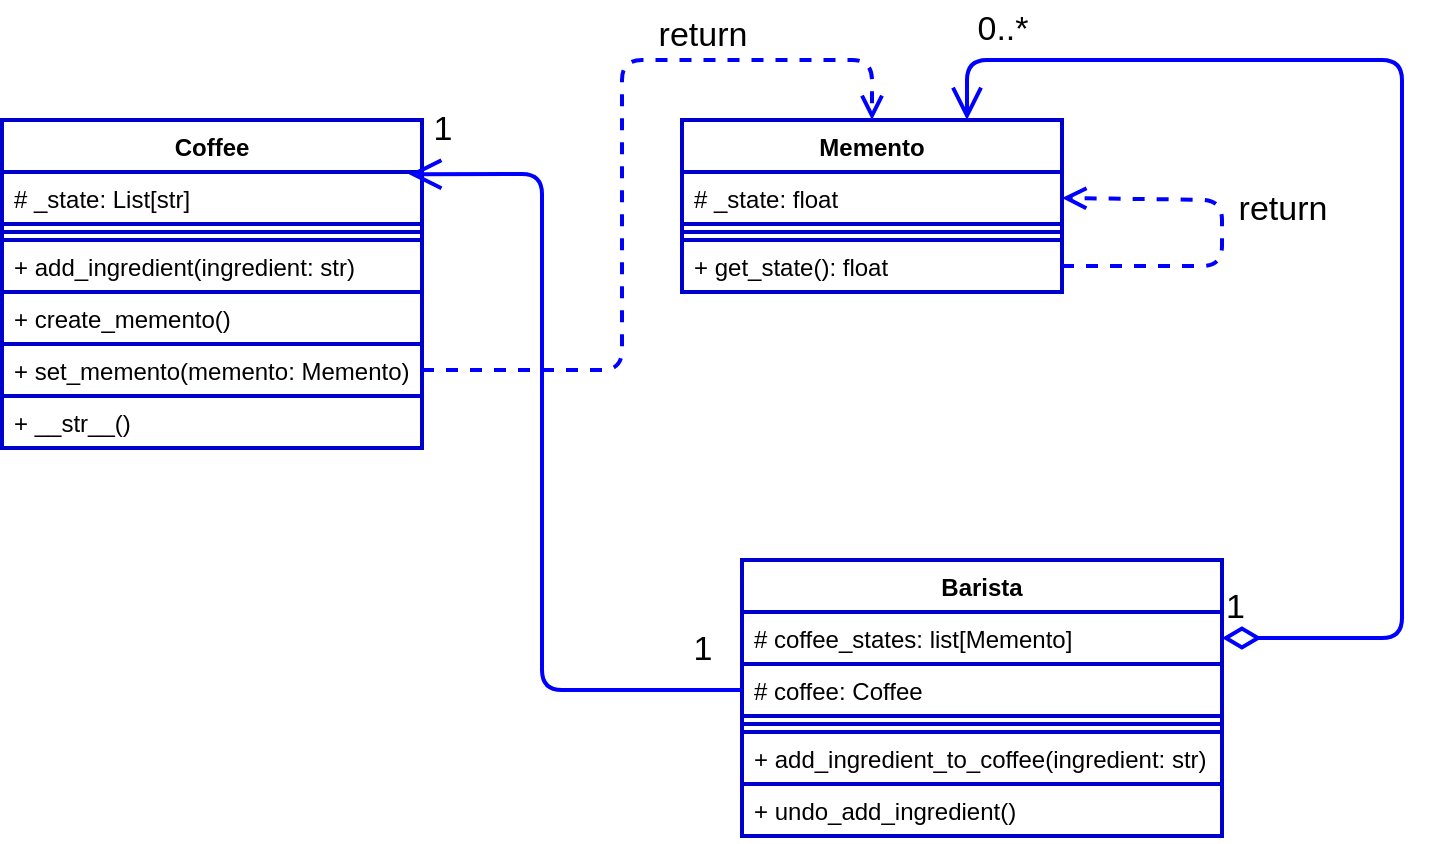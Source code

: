 <mxfile version="21.3.8" type="device">
  <diagram id="rMDzpAvi1Z5TIvFdFDTP" name="Page-1">
    <mxGraphModel dx="1081" dy="521" grid="1" gridSize="10" guides="1" tooltips="1" connect="1" arrows="1" fold="1" page="1" pageScale="1" pageWidth="850" pageHeight="1100" background="#ffffff" math="0" shadow="0">
      <root>
        <mxCell id="0" />
        <mxCell id="1" parent="0" />
        <mxCell id="2" value="Coffee" style="swimlane;fontStyle=1;align=center;verticalAlign=top;childLayout=stackLayout;horizontal=1;startSize=26;horizontalStack=0;resizeParent=1;resizeParentMax=0;resizeLast=0;collapsible=1;marginBottom=0;fontColor=#000000;strokeColor=#0000CC;strokeWidth=2;fillColor=#FFFFFF;" parent="1" vertex="1">
          <mxGeometry x="170" y="140" width="210" height="164" as="geometry" />
        </mxCell>
        <mxCell id="7" value="# _state: List[str]" style="text;align=left;verticalAlign=top;spacingLeft=4;spacingRight=4;overflow=hidden;rotatable=0;points=[[0,0.5],[1,0.5]];portConstraint=eastwest;fontColor=#000000;strokeColor=#0000CC;strokeWidth=2;fillColor=#FFFFFF;" parent="2" vertex="1">
          <mxGeometry y="26" width="210" height="26" as="geometry" />
        </mxCell>
        <mxCell id="3" value="" style="line;strokeWidth=2;align=left;verticalAlign=middle;spacingTop=-1;spacingLeft=3;spacingRight=3;rotatable=0;labelPosition=right;points=[];portConstraint=eastwest;fontColor=#000000;strokeColor=#0000CC;fillColor=#FFFFFF;" parent="2" vertex="1">
          <mxGeometry y="52" width="210" height="8" as="geometry" />
        </mxCell>
        <mxCell id="4" value="+ add_ingredient(ingredient: str)" style="text;align=left;verticalAlign=top;spacingLeft=4;spacingRight=4;overflow=hidden;rotatable=0;points=[[0,0.5],[1,0.5]];portConstraint=eastwest;fontColor=#000000;strokeColor=#0000CC;strokeWidth=2;fillColor=#FFFFFF;" parent="2" vertex="1">
          <mxGeometry y="60" width="210" height="26" as="geometry" />
        </mxCell>
        <mxCell id="5" value="+ create_memento()" style="text;align=left;verticalAlign=top;spacingLeft=4;spacingRight=4;overflow=hidden;rotatable=0;points=[[0,0.5],[1,0.5]];portConstraint=eastwest;fontColor=#000000;strokeColor=#0000CC;strokeWidth=2;fillColor=#FFFFFF;" parent="2" vertex="1">
          <mxGeometry y="86" width="210" height="26" as="geometry" />
        </mxCell>
        <mxCell id="8" value="+ set_memento(memento: Memento)" style="text;align=left;verticalAlign=top;spacingLeft=4;spacingRight=4;overflow=hidden;rotatable=0;points=[[0,0.5],[1,0.5]];portConstraint=eastwest;fontColor=#000000;strokeColor=#0000CC;strokeWidth=2;fillColor=#FFFFFF;" parent="2" vertex="1">
          <mxGeometry y="112" width="210" height="26" as="geometry" />
        </mxCell>
        <mxCell id="10" value="+ __str__()" style="text;align=left;verticalAlign=top;spacingLeft=4;spacingRight=4;overflow=hidden;rotatable=0;points=[[0,0.5],[1,0.5]];portConstraint=eastwest;fontColor=#000000;strokeColor=#0000CC;strokeWidth=2;fillColor=#FFFFFF;" parent="2" vertex="1">
          <mxGeometry y="138" width="210" height="26" as="geometry" />
        </mxCell>
        <mxCell id="13" value="Memento" style="swimlane;fontStyle=1;align=center;verticalAlign=top;childLayout=stackLayout;horizontal=1;startSize=26;horizontalStack=0;resizeParent=1;resizeParentMax=0;resizeLast=0;collapsible=1;marginBottom=0;fontColor=#000000;strokeColor=#0000CC;strokeWidth=2;fillColor=#FFFFFF;" parent="1" vertex="1">
          <mxGeometry x="510" y="140" width="190" height="86" as="geometry" />
        </mxCell>
        <mxCell id="14" value="# _state: float" style="text;align=left;verticalAlign=top;spacingLeft=4;spacingRight=4;overflow=hidden;rotatable=0;points=[[0,0.5],[1,0.5]];portConstraint=eastwest;fontColor=#000000;strokeColor=#0000CC;strokeWidth=2;fillColor=#FFFFFF;" parent="13" vertex="1">
          <mxGeometry y="26" width="190" height="26" as="geometry" />
        </mxCell>
        <mxCell id="15" value="" style="line;strokeWidth=2;align=left;verticalAlign=middle;spacingTop=-1;spacingLeft=3;spacingRight=3;rotatable=0;labelPosition=right;points=[];portConstraint=eastwest;fontColor=#000000;strokeColor=#0000CC;fillColor=#FFFFFF;" parent="13" vertex="1">
          <mxGeometry y="52" width="190" height="8" as="geometry" />
        </mxCell>
        <mxCell id="16" value="+ get_state(): float" style="text;align=left;verticalAlign=top;spacingLeft=4;spacingRight=4;overflow=hidden;rotatable=0;points=[[0,0.5],[1,0.5]];portConstraint=eastwest;fontColor=#000000;strokeColor=#0000CC;strokeWidth=2;fillColor=#FFFFFF;" parent="13" vertex="1">
          <mxGeometry y="60" width="190" height="26" as="geometry" />
        </mxCell>
        <mxCell id="26" value="return" style="html=1;verticalAlign=bottom;endArrow=open;dashed=1;endSize=8;strokeColor=#0000FF;strokeWidth=2;exitX=1;exitY=0.5;exitDx=0;exitDy=0;entryX=1;entryY=0.5;entryDx=0;entryDy=0;fontSize=17;fontColor=#000000;labelBackgroundColor=none;" parent="13" source="16" target="14" edge="1">
          <mxGeometry y="-30" relative="1" as="geometry">
            <mxPoint x="10" y="220" as="sourcePoint" />
            <mxPoint x="280" y="110" as="targetPoint" />
            <Array as="points">
              <mxPoint x="270" y="73" />
              <mxPoint x="270" y="40" />
            </Array>
            <mxPoint as="offset" />
          </mxGeometry>
        </mxCell>
        <mxCell id="28" value="Barista" style="swimlane;fontStyle=1;align=center;verticalAlign=top;childLayout=stackLayout;horizontal=1;startSize=26;horizontalStack=0;resizeParent=1;resizeParentMax=0;resizeLast=0;collapsible=1;marginBottom=0;fontColor=#000000;strokeColor=#0000CC;strokeWidth=2;fillColor=#FFFFFF;" parent="1" vertex="1">
          <mxGeometry x="540" y="360" width="240" height="138" as="geometry" />
        </mxCell>
        <mxCell id="29" value="# coffee_states: list[Memento]" style="text;align=left;verticalAlign=top;spacingLeft=4;spacingRight=4;overflow=hidden;rotatable=0;points=[[0,0.5],[1,0.5]];portConstraint=eastwest;fontColor=#000000;strokeColor=#0000CC;strokeWidth=2;fillColor=#FFFFFF;" parent="28" vertex="1">
          <mxGeometry y="26" width="240" height="26" as="geometry" />
        </mxCell>
        <mxCell id="30" value="# coffee: Coffee" style="text;align=left;verticalAlign=top;spacingLeft=4;spacingRight=4;overflow=hidden;rotatable=0;points=[[0,0.5],[1,0.5]];portConstraint=eastwest;fontColor=#000000;strokeColor=#0000CC;strokeWidth=2;fillColor=#FFFFFF;" parent="28" vertex="1">
          <mxGeometry y="52" width="240" height="26" as="geometry" />
        </mxCell>
        <mxCell id="31" value="" style="line;strokeWidth=2;align=left;verticalAlign=middle;spacingTop=-1;spacingLeft=3;spacingRight=3;rotatable=0;labelPosition=right;points=[];portConstraint=eastwest;fontColor=#000000;strokeColor=#0000CC;fillColor=#FFFFFF;" parent="28" vertex="1">
          <mxGeometry y="78" width="240" height="8" as="geometry" />
        </mxCell>
        <mxCell id="32" value="+ add_ingredient_to_coffee(ingredient: str)" style="text;align=left;verticalAlign=top;spacingLeft=4;spacingRight=4;overflow=hidden;rotatable=0;points=[[0,0.5],[1,0.5]];portConstraint=eastwest;fontColor=#000000;strokeColor=#0000CC;strokeWidth=2;fillColor=#FFFFFF;" parent="28" vertex="1">
          <mxGeometry y="86" width="240" height="26" as="geometry" />
        </mxCell>
        <mxCell id="33" value="+ undo_add_ingredient()" style="text;align=left;verticalAlign=top;spacingLeft=4;spacingRight=4;overflow=hidden;rotatable=0;points=[[0,0.5],[1,0.5]];portConstraint=eastwest;fontColor=#000000;strokeColor=#0000CC;strokeWidth=2;fillColor=#FFFFFF;" parent="28" vertex="1">
          <mxGeometry y="112" width="240" height="26" as="geometry" />
        </mxCell>
        <mxCell id="37" value="return" style="html=1;verticalAlign=bottom;endArrow=open;dashed=1;endSize=8;labelBackgroundColor=none;fontSize=17;fontColor=#000000;strokeColor=#0000FF;strokeWidth=2;exitX=1;exitY=0.5;exitDx=0;exitDy=0;entryX=0.5;entryY=0;entryDx=0;entryDy=0;" parent="1" source="8" target="13" edge="1">
          <mxGeometry x="0.436" relative="1" as="geometry">
            <mxPoint x="520" y="360" as="sourcePoint" />
            <mxPoint x="440" y="360" as="targetPoint" />
            <Array as="points">
              <mxPoint x="480" y="265" />
              <mxPoint x="480" y="110" />
              <mxPoint x="605" y="110" />
            </Array>
            <mxPoint as="offset" />
          </mxGeometry>
        </mxCell>
        <mxCell id="38" value="1" style="endArrow=open;html=1;endSize=12;startArrow=diamondThin;startSize=14;startFill=0;edgeStyle=orthogonalEdgeStyle;align=left;verticalAlign=bottom;labelBackgroundColor=none;fontSize=17;fontColor=#000000;strokeColor=#0000FF;strokeWidth=2;exitX=1;exitY=0.5;exitDx=0;exitDy=0;entryX=0.75;entryY=0;entryDx=0;entryDy=0;" parent="1" source="29" target="13" edge="1">
          <mxGeometry x="-1" y="3" relative="1" as="geometry">
            <mxPoint x="400" y="360" as="sourcePoint" />
            <mxPoint x="560" y="360" as="targetPoint" />
            <Array as="points">
              <mxPoint x="870" y="399" />
              <mxPoint x="870" y="110" />
              <mxPoint x="653" y="110" />
            </Array>
          </mxGeometry>
        </mxCell>
        <mxCell id="39" value="0..*" style="text;html=1;align=center;verticalAlign=middle;resizable=0;points=[];autosize=1;strokeColor=none;fontSize=17;fontColor=#000000;" parent="1" vertex="1">
          <mxGeometry x="650" y="80" width="40" height="30" as="geometry" />
        </mxCell>
        <mxCell id="41" value="1" style="text;html=1;align=center;verticalAlign=middle;resizable=0;points=[];autosize=1;strokeColor=none;fontSize=17;fontColor=#000000;" parent="1" vertex="1">
          <mxGeometry x="510" y="390" width="20" height="30" as="geometry" />
        </mxCell>
        <mxCell id="42" value="1" style="text;html=1;align=center;verticalAlign=middle;resizable=0;points=[];autosize=1;strokeColor=none;fontSize=17;fontColor=#000000;" parent="1" vertex="1">
          <mxGeometry x="380" y="130" width="20" height="30" as="geometry" />
        </mxCell>
        <mxCell id="40" value="" style="endArrow=open;endFill=1;endSize=12;html=1;labelBackgroundColor=none;fontSize=17;fontColor=#000000;strokeColor=#0000FF;strokeWidth=2;entryX=0.969;entryY=0.045;entryDx=0;entryDy=0;exitX=0;exitY=0.5;exitDx=0;exitDy=0;entryPerimeter=0;" parent="1" source="30" target="7" edge="1">
          <mxGeometry width="160" relative="1" as="geometry">
            <mxPoint x="400" y="360" as="sourcePoint" />
            <mxPoint x="560" y="360" as="targetPoint" />
            <Array as="points">
              <mxPoint x="440" y="425" />
              <mxPoint x="440" y="167" />
            </Array>
          </mxGeometry>
        </mxCell>
      </root>
    </mxGraphModel>
  </diagram>
</mxfile>
